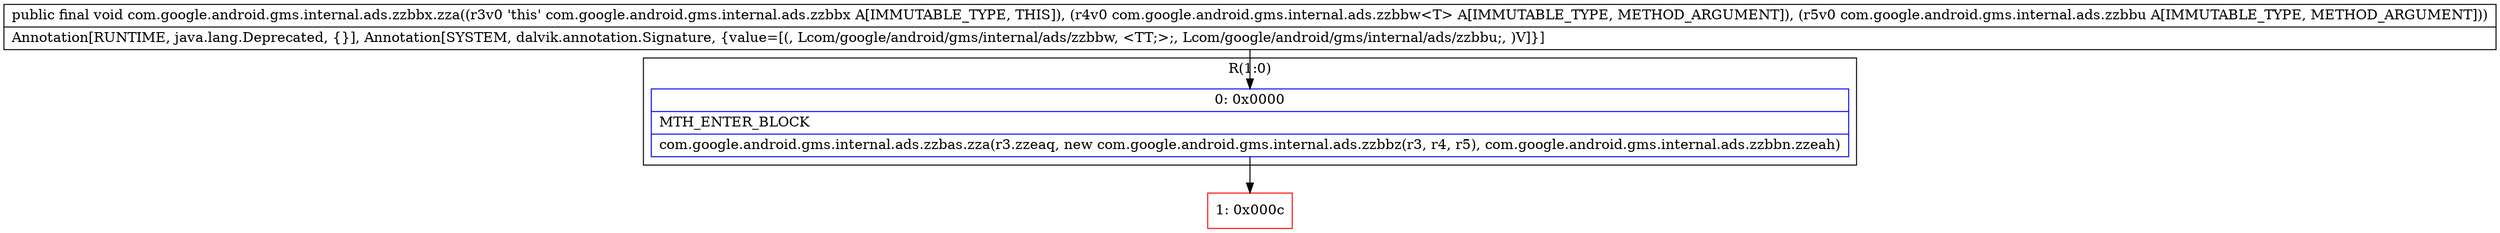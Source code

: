 digraph "CFG forcom.google.android.gms.internal.ads.zzbbx.zza(Lcom\/google\/android\/gms\/internal\/ads\/zzbbw;Lcom\/google\/android\/gms\/internal\/ads\/zzbbu;)V" {
subgraph cluster_Region_589375237 {
label = "R(1:0)";
node [shape=record,color=blue];
Node_0 [shape=record,label="{0\:\ 0x0000|MTH_ENTER_BLOCK\l|com.google.android.gms.internal.ads.zzbas.zza(r3.zzeaq, new com.google.android.gms.internal.ads.zzbbz(r3, r4, r5), com.google.android.gms.internal.ads.zzbbn.zzeah)\l}"];
}
Node_1 [shape=record,color=red,label="{1\:\ 0x000c}"];
MethodNode[shape=record,label="{public final void com.google.android.gms.internal.ads.zzbbx.zza((r3v0 'this' com.google.android.gms.internal.ads.zzbbx A[IMMUTABLE_TYPE, THIS]), (r4v0 com.google.android.gms.internal.ads.zzbbw\<T\> A[IMMUTABLE_TYPE, METHOD_ARGUMENT]), (r5v0 com.google.android.gms.internal.ads.zzbbu A[IMMUTABLE_TYPE, METHOD_ARGUMENT]))  | Annotation[RUNTIME, java.lang.Deprecated, \{\}], Annotation[SYSTEM, dalvik.annotation.Signature, \{value=[(, Lcom\/google\/android\/gms\/internal\/ads\/zzbbw, \<TT;\>;, Lcom\/google\/android\/gms\/internal\/ads\/zzbbu;, )V]\}]\l}"];
MethodNode -> Node_0;
Node_0 -> Node_1;
}

